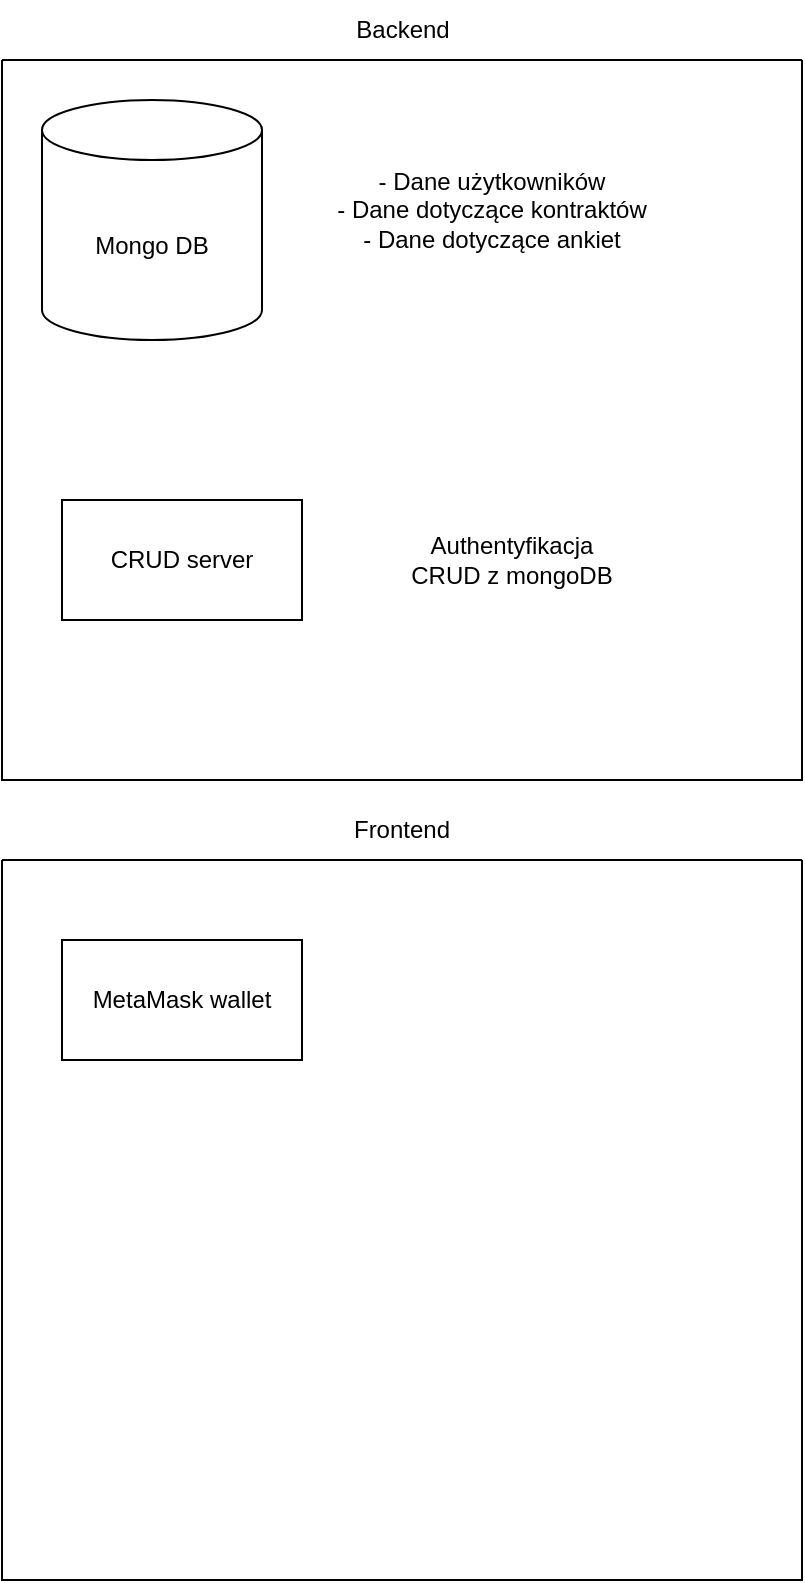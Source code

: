 <mxfile version="24.2.5" type="github">
  <diagram name="Strona-1" id="l0YmvA27g55z5bew2UwF">
    <mxGraphModel dx="2199" dy="1275" grid="1" gridSize="10" guides="1" tooltips="1" connect="1" arrows="1" fold="1" page="1" pageScale="1" pageWidth="827" pageHeight="1169" math="0" shadow="0">
      <root>
        <mxCell id="0" />
        <mxCell id="1" parent="0" />
        <mxCell id="u6yLAme0Pw-vtLDDKEOo-2" value="" style="swimlane;startSize=0;" vertex="1" parent="1">
          <mxGeometry x="40" y="40" width="400" height="360" as="geometry" />
        </mxCell>
        <mxCell id="u6yLAme0Pw-vtLDDKEOo-7" value="Mongo DB" style="shape=cylinder3;whiteSpace=wrap;html=1;boundedLbl=1;backgroundOutline=1;size=15;" vertex="1" parent="u6yLAme0Pw-vtLDDKEOo-2">
          <mxGeometry x="20" y="20" width="110" height="120" as="geometry" />
        </mxCell>
        <mxCell id="u6yLAme0Pw-vtLDDKEOo-8" value="- Dane użytkowników&lt;div&gt;- Dane dotyczące kontraktów&lt;/div&gt;&lt;div&gt;- Dane dotyczące ankiet&lt;/div&gt;" style="text;html=1;align=center;verticalAlign=middle;whiteSpace=wrap;rounded=0;" vertex="1" parent="u6yLAme0Pw-vtLDDKEOo-2">
          <mxGeometry x="120" y="60" width="250" height="30" as="geometry" />
        </mxCell>
        <mxCell id="u6yLAme0Pw-vtLDDKEOo-9" value="CRUD server" style="rounded=0;whiteSpace=wrap;html=1;" vertex="1" parent="u6yLAme0Pw-vtLDDKEOo-2">
          <mxGeometry x="30" y="220" width="120" height="60" as="geometry" />
        </mxCell>
        <mxCell id="u6yLAme0Pw-vtLDDKEOo-10" value="Authentyfikacja&lt;div&gt;CRUD z mongoDB&lt;/div&gt;" style="text;html=1;align=center;verticalAlign=middle;whiteSpace=wrap;rounded=0;" vertex="1" parent="u6yLAme0Pw-vtLDDKEOo-2">
          <mxGeometry x="180" y="220" width="150" height="60" as="geometry" />
        </mxCell>
        <mxCell id="u6yLAme0Pw-vtLDDKEOo-3" value="Backend" style="text;html=1;align=center;verticalAlign=middle;resizable=0;points=[];autosize=1;strokeColor=none;fillColor=none;" vertex="1" parent="1">
          <mxGeometry x="205" y="10" width="70" height="30" as="geometry" />
        </mxCell>
        <mxCell id="u6yLAme0Pw-vtLDDKEOo-4" value="" style="swimlane;startSize=0;" vertex="1" parent="1">
          <mxGeometry x="40" y="440" width="400" height="360" as="geometry" />
        </mxCell>
        <mxCell id="u6yLAme0Pw-vtLDDKEOo-13" value="MetaMask wallet" style="rounded=0;whiteSpace=wrap;html=1;" vertex="1" parent="u6yLAme0Pw-vtLDDKEOo-4">
          <mxGeometry x="30" y="40" width="120" height="60" as="geometry" />
        </mxCell>
        <mxCell id="u6yLAme0Pw-vtLDDKEOo-12" value="Frontend" style="text;html=1;align=center;verticalAlign=middle;whiteSpace=wrap;rounded=0;" vertex="1" parent="1">
          <mxGeometry x="210" y="410" width="60" height="30" as="geometry" />
        </mxCell>
      </root>
    </mxGraphModel>
  </diagram>
</mxfile>
